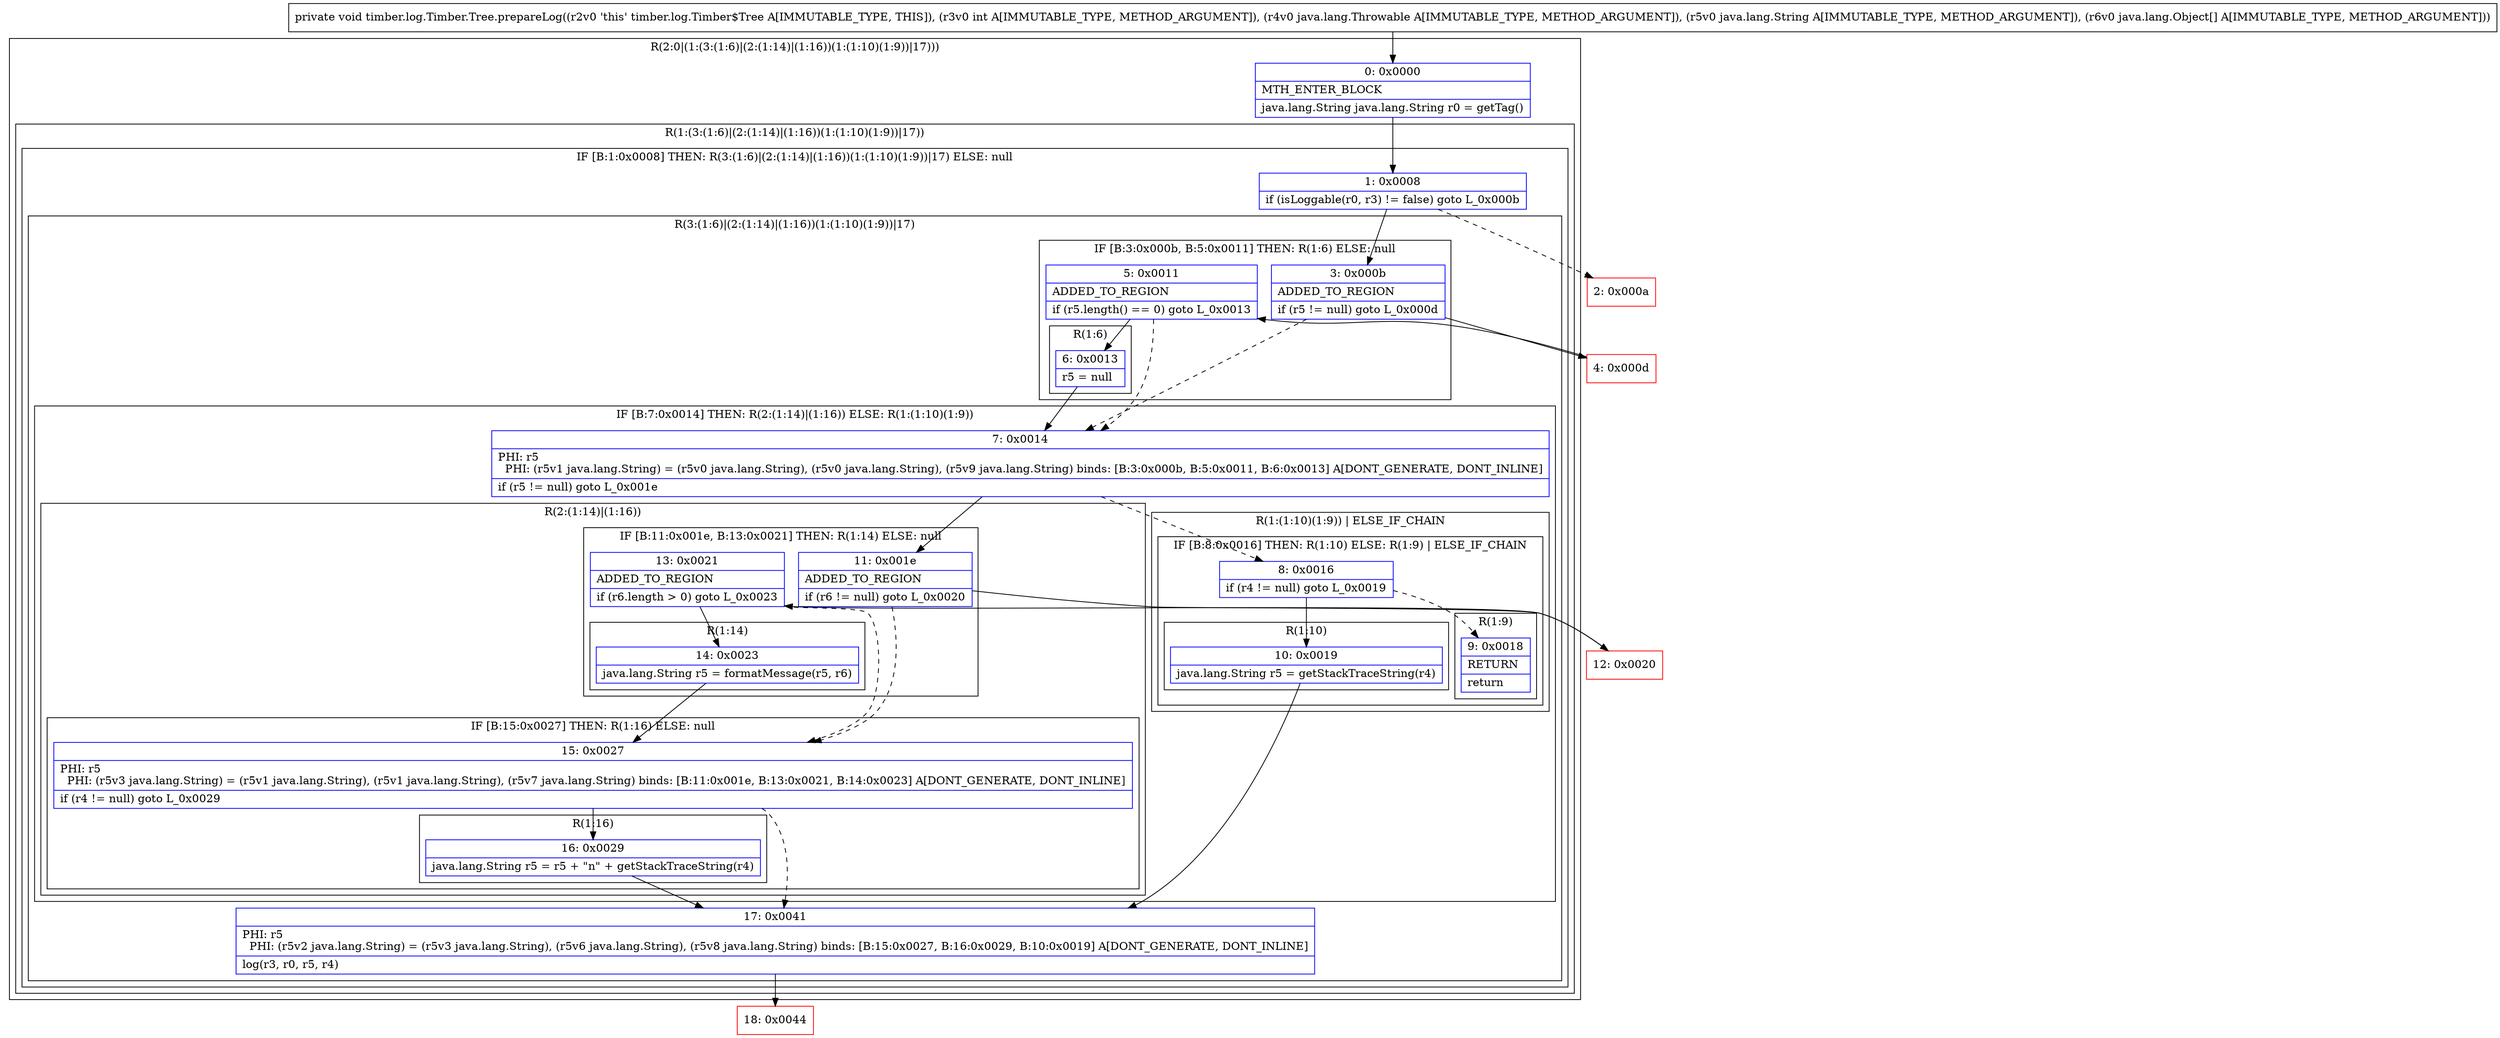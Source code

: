 digraph "CFG fortimber.log.Timber.Tree.prepareLog(ILjava\/lang\/Throwable;Ljava\/lang\/String;[Ljava\/lang\/Object;)V" {
subgraph cluster_Region_1148553659 {
label = "R(2:0|(1:(3:(1:6)|(2:(1:14)|(1:16))(1:(1:10)(1:9))|17)))";
node [shape=record,color=blue];
Node_0 [shape=record,label="{0\:\ 0x0000|MTH_ENTER_BLOCK\l|java.lang.String java.lang.String r0 = getTag()\l}"];
subgraph cluster_Region_1891905400 {
label = "R(1:(3:(1:6)|(2:(1:14)|(1:16))(1:(1:10)(1:9))|17))";
node [shape=record,color=blue];
subgraph cluster_IfRegion_1264192842 {
label = "IF [B:1:0x0008] THEN: R(3:(1:6)|(2:(1:14)|(1:16))(1:(1:10)(1:9))|17) ELSE: null";
node [shape=record,color=blue];
Node_1 [shape=record,label="{1\:\ 0x0008|if (isLoggable(r0, r3) != false) goto L_0x000b\l}"];
subgraph cluster_Region_1192497187 {
label = "R(3:(1:6)|(2:(1:14)|(1:16))(1:(1:10)(1:9))|17)";
node [shape=record,color=blue];
subgraph cluster_IfRegion_424846126 {
label = "IF [B:3:0x000b, B:5:0x0011] THEN: R(1:6) ELSE: null";
node [shape=record,color=blue];
Node_3 [shape=record,label="{3\:\ 0x000b|ADDED_TO_REGION\l|if (r5 != null) goto L_0x000d\l}"];
Node_5 [shape=record,label="{5\:\ 0x0011|ADDED_TO_REGION\l|if (r5.length() == 0) goto L_0x0013\l}"];
subgraph cluster_Region_821194388 {
label = "R(1:6)";
node [shape=record,color=blue];
Node_6 [shape=record,label="{6\:\ 0x0013|r5 = null\l}"];
}
}
subgraph cluster_IfRegion_8873078 {
label = "IF [B:7:0x0014] THEN: R(2:(1:14)|(1:16)) ELSE: R(1:(1:10)(1:9))";
node [shape=record,color=blue];
Node_7 [shape=record,label="{7\:\ 0x0014|PHI: r5 \l  PHI: (r5v1 java.lang.String) = (r5v0 java.lang.String), (r5v0 java.lang.String), (r5v9 java.lang.String) binds: [B:3:0x000b, B:5:0x0011, B:6:0x0013] A[DONT_GENERATE, DONT_INLINE]\l|if (r5 != null) goto L_0x001e\l}"];
subgraph cluster_Region_1365849329 {
label = "R(2:(1:14)|(1:16))";
node [shape=record,color=blue];
subgraph cluster_IfRegion_1563338273 {
label = "IF [B:11:0x001e, B:13:0x0021] THEN: R(1:14) ELSE: null";
node [shape=record,color=blue];
Node_11 [shape=record,label="{11\:\ 0x001e|ADDED_TO_REGION\l|if (r6 != null) goto L_0x0020\l}"];
Node_13 [shape=record,label="{13\:\ 0x0021|ADDED_TO_REGION\l|if (r6.length \> 0) goto L_0x0023\l}"];
subgraph cluster_Region_2123097566 {
label = "R(1:14)";
node [shape=record,color=blue];
Node_14 [shape=record,label="{14\:\ 0x0023|java.lang.String r5 = formatMessage(r5, r6)\l}"];
}
}
subgraph cluster_IfRegion_1158978221 {
label = "IF [B:15:0x0027] THEN: R(1:16) ELSE: null";
node [shape=record,color=blue];
Node_15 [shape=record,label="{15\:\ 0x0027|PHI: r5 \l  PHI: (r5v3 java.lang.String) = (r5v1 java.lang.String), (r5v1 java.lang.String), (r5v7 java.lang.String) binds: [B:11:0x001e, B:13:0x0021, B:14:0x0023] A[DONT_GENERATE, DONT_INLINE]\l|if (r4 != null) goto L_0x0029\l}"];
subgraph cluster_Region_1573052482 {
label = "R(1:16)";
node [shape=record,color=blue];
Node_16 [shape=record,label="{16\:\ 0x0029|java.lang.String r5 = r5 + \"n\" + getStackTraceString(r4)\l}"];
}
}
}
subgraph cluster_Region_1979013749 {
label = "R(1:(1:10)(1:9)) | ELSE_IF_CHAIN\l";
node [shape=record,color=blue];
subgraph cluster_IfRegion_1416750080 {
label = "IF [B:8:0x0016] THEN: R(1:10) ELSE: R(1:9) | ELSE_IF_CHAIN\l";
node [shape=record,color=blue];
Node_8 [shape=record,label="{8\:\ 0x0016|if (r4 != null) goto L_0x0019\l}"];
subgraph cluster_Region_894557649 {
label = "R(1:10)";
node [shape=record,color=blue];
Node_10 [shape=record,label="{10\:\ 0x0019|java.lang.String r5 = getStackTraceString(r4)\l}"];
}
subgraph cluster_Region_2145123273 {
label = "R(1:9)";
node [shape=record,color=blue];
Node_9 [shape=record,label="{9\:\ 0x0018|RETURN\l|return\l}"];
}
}
}
}
Node_17 [shape=record,label="{17\:\ 0x0041|PHI: r5 \l  PHI: (r5v2 java.lang.String) = (r5v3 java.lang.String), (r5v6 java.lang.String), (r5v8 java.lang.String) binds: [B:15:0x0027, B:16:0x0029, B:10:0x0019] A[DONT_GENERATE, DONT_INLINE]\l|log(r3, r0, r5, r4)\l}"];
}
}
}
}
Node_2 [shape=record,color=red,label="{2\:\ 0x000a}"];
Node_4 [shape=record,color=red,label="{4\:\ 0x000d}"];
Node_12 [shape=record,color=red,label="{12\:\ 0x0020}"];
Node_18 [shape=record,color=red,label="{18\:\ 0x0044}"];
MethodNode[shape=record,label="{private void timber.log.Timber.Tree.prepareLog((r2v0 'this' timber.log.Timber$Tree A[IMMUTABLE_TYPE, THIS]), (r3v0 int A[IMMUTABLE_TYPE, METHOD_ARGUMENT]), (r4v0 java.lang.Throwable A[IMMUTABLE_TYPE, METHOD_ARGUMENT]), (r5v0 java.lang.String A[IMMUTABLE_TYPE, METHOD_ARGUMENT]), (r6v0 java.lang.Object[] A[IMMUTABLE_TYPE, METHOD_ARGUMENT])) }"];
MethodNode -> Node_0;
Node_0 -> Node_1;
Node_1 -> Node_2[style=dashed];
Node_1 -> Node_3;
Node_3 -> Node_4;
Node_3 -> Node_7[style=dashed];
Node_5 -> Node_6;
Node_5 -> Node_7[style=dashed];
Node_6 -> Node_7;
Node_7 -> Node_8[style=dashed];
Node_7 -> Node_11;
Node_11 -> Node_12;
Node_11 -> Node_15[style=dashed];
Node_13 -> Node_14;
Node_13 -> Node_15[style=dashed];
Node_14 -> Node_15;
Node_15 -> Node_16;
Node_15 -> Node_17[style=dashed];
Node_16 -> Node_17;
Node_8 -> Node_9[style=dashed];
Node_8 -> Node_10;
Node_10 -> Node_17;
Node_17 -> Node_18;
Node_4 -> Node_5;
Node_12 -> Node_13;
}

